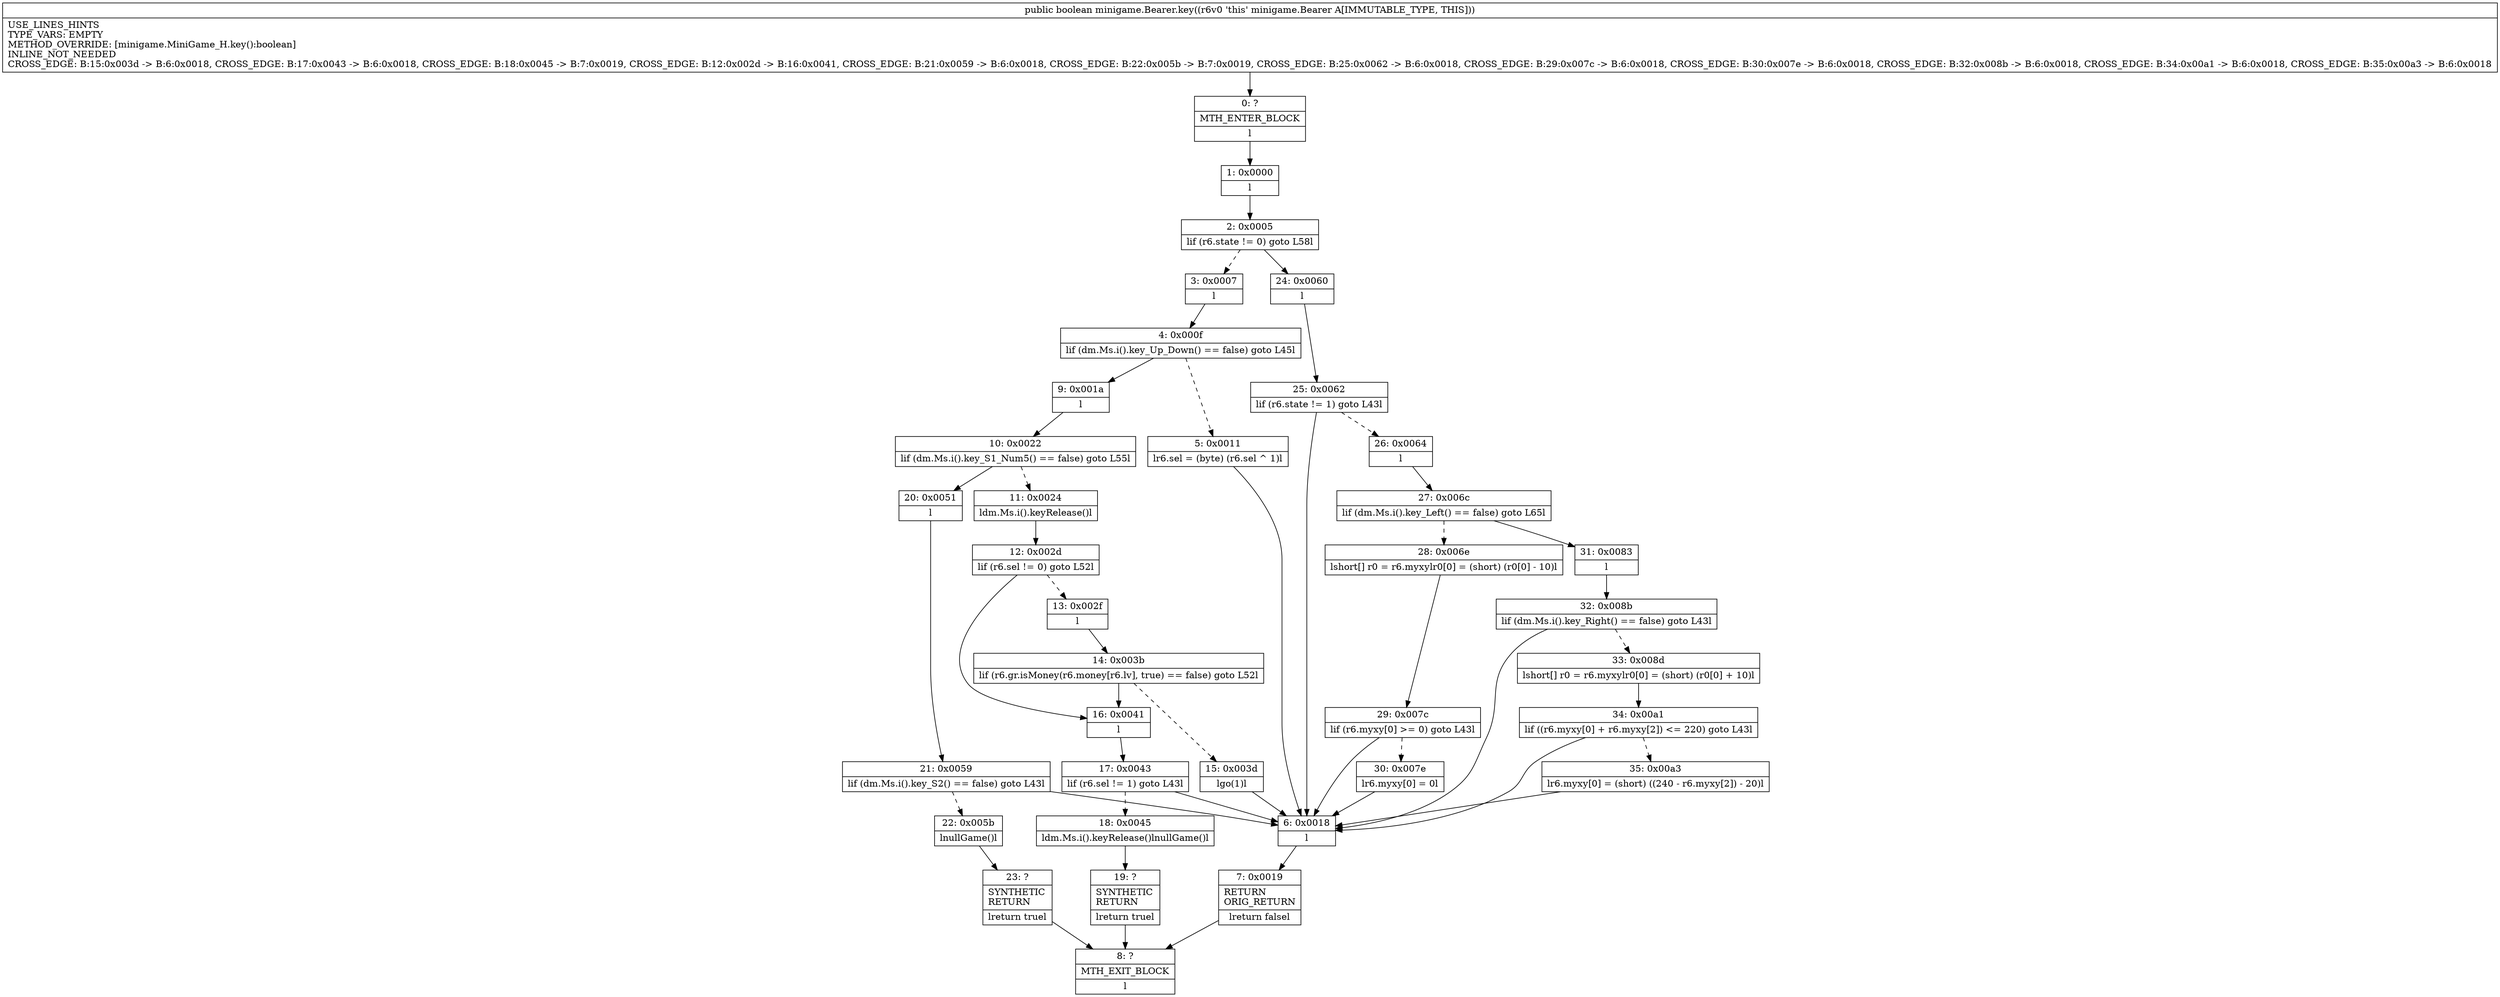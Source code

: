 digraph "CFG forminigame.Bearer.key()Z" {
Node_0 [shape=record,label="{0\:\ ?|MTH_ENTER_BLOCK\l|l}"];
Node_1 [shape=record,label="{1\:\ 0x0000|l}"];
Node_2 [shape=record,label="{2\:\ 0x0005|lif (r6.state != 0) goto L58l}"];
Node_3 [shape=record,label="{3\:\ 0x0007|l}"];
Node_4 [shape=record,label="{4\:\ 0x000f|lif (dm.Ms.i().key_Up_Down() == false) goto L45l}"];
Node_5 [shape=record,label="{5\:\ 0x0011|lr6.sel = (byte) (r6.sel ^ 1)l}"];
Node_6 [shape=record,label="{6\:\ 0x0018|l}"];
Node_7 [shape=record,label="{7\:\ 0x0019|RETURN\lORIG_RETURN\l|lreturn falsel}"];
Node_8 [shape=record,label="{8\:\ ?|MTH_EXIT_BLOCK\l|l}"];
Node_9 [shape=record,label="{9\:\ 0x001a|l}"];
Node_10 [shape=record,label="{10\:\ 0x0022|lif (dm.Ms.i().key_S1_Num5() == false) goto L55l}"];
Node_11 [shape=record,label="{11\:\ 0x0024|ldm.Ms.i().keyRelease()l}"];
Node_12 [shape=record,label="{12\:\ 0x002d|lif (r6.sel != 0) goto L52l}"];
Node_13 [shape=record,label="{13\:\ 0x002f|l}"];
Node_14 [shape=record,label="{14\:\ 0x003b|lif (r6.gr.isMoney(r6.money[r6.lv], true) == false) goto L52l}"];
Node_15 [shape=record,label="{15\:\ 0x003d|lgo(1)l}"];
Node_16 [shape=record,label="{16\:\ 0x0041|l}"];
Node_17 [shape=record,label="{17\:\ 0x0043|lif (r6.sel != 1) goto L43l}"];
Node_18 [shape=record,label="{18\:\ 0x0045|ldm.Ms.i().keyRelease()lnullGame()l}"];
Node_19 [shape=record,label="{19\:\ ?|SYNTHETIC\lRETURN\l|lreturn truel}"];
Node_20 [shape=record,label="{20\:\ 0x0051|l}"];
Node_21 [shape=record,label="{21\:\ 0x0059|lif (dm.Ms.i().key_S2() == false) goto L43l}"];
Node_22 [shape=record,label="{22\:\ 0x005b|lnullGame()l}"];
Node_23 [shape=record,label="{23\:\ ?|SYNTHETIC\lRETURN\l|lreturn truel}"];
Node_24 [shape=record,label="{24\:\ 0x0060|l}"];
Node_25 [shape=record,label="{25\:\ 0x0062|lif (r6.state != 1) goto L43l}"];
Node_26 [shape=record,label="{26\:\ 0x0064|l}"];
Node_27 [shape=record,label="{27\:\ 0x006c|lif (dm.Ms.i().key_Left() == false) goto L65l}"];
Node_28 [shape=record,label="{28\:\ 0x006e|lshort[] r0 = r6.myxylr0[0] = (short) (r0[0] \- 10)l}"];
Node_29 [shape=record,label="{29\:\ 0x007c|lif (r6.myxy[0] \>= 0) goto L43l}"];
Node_30 [shape=record,label="{30\:\ 0x007e|lr6.myxy[0] = 0l}"];
Node_31 [shape=record,label="{31\:\ 0x0083|l}"];
Node_32 [shape=record,label="{32\:\ 0x008b|lif (dm.Ms.i().key_Right() == false) goto L43l}"];
Node_33 [shape=record,label="{33\:\ 0x008d|lshort[] r0 = r6.myxylr0[0] = (short) (r0[0] + 10)l}"];
Node_34 [shape=record,label="{34\:\ 0x00a1|lif ((r6.myxy[0] + r6.myxy[2]) \<= 220) goto L43l}"];
Node_35 [shape=record,label="{35\:\ 0x00a3|lr6.myxy[0] = (short) ((240 \- r6.myxy[2]) \- 20)l}"];
MethodNode[shape=record,label="{public boolean minigame.Bearer.key((r6v0 'this' minigame.Bearer A[IMMUTABLE_TYPE, THIS]))  | USE_LINES_HINTS\lTYPE_VARS: EMPTY\lMETHOD_OVERRIDE: [minigame.MiniGame_H.key():boolean]\lINLINE_NOT_NEEDED\lCROSS_EDGE: B:15:0x003d \-\> B:6:0x0018, CROSS_EDGE: B:17:0x0043 \-\> B:6:0x0018, CROSS_EDGE: B:18:0x0045 \-\> B:7:0x0019, CROSS_EDGE: B:12:0x002d \-\> B:16:0x0041, CROSS_EDGE: B:21:0x0059 \-\> B:6:0x0018, CROSS_EDGE: B:22:0x005b \-\> B:7:0x0019, CROSS_EDGE: B:25:0x0062 \-\> B:6:0x0018, CROSS_EDGE: B:29:0x007c \-\> B:6:0x0018, CROSS_EDGE: B:30:0x007e \-\> B:6:0x0018, CROSS_EDGE: B:32:0x008b \-\> B:6:0x0018, CROSS_EDGE: B:34:0x00a1 \-\> B:6:0x0018, CROSS_EDGE: B:35:0x00a3 \-\> B:6:0x0018\l}"];
MethodNode -> Node_0;
Node_0 -> Node_1;
Node_1 -> Node_2;
Node_2 -> Node_3[style=dashed];
Node_2 -> Node_24;
Node_3 -> Node_4;
Node_4 -> Node_5[style=dashed];
Node_4 -> Node_9;
Node_5 -> Node_6;
Node_6 -> Node_7;
Node_7 -> Node_8;
Node_9 -> Node_10;
Node_10 -> Node_11[style=dashed];
Node_10 -> Node_20;
Node_11 -> Node_12;
Node_12 -> Node_13[style=dashed];
Node_12 -> Node_16;
Node_13 -> Node_14;
Node_14 -> Node_15[style=dashed];
Node_14 -> Node_16;
Node_15 -> Node_6;
Node_16 -> Node_17;
Node_17 -> Node_6;
Node_17 -> Node_18[style=dashed];
Node_18 -> Node_19;
Node_19 -> Node_8;
Node_20 -> Node_21;
Node_21 -> Node_6;
Node_21 -> Node_22[style=dashed];
Node_22 -> Node_23;
Node_23 -> Node_8;
Node_24 -> Node_25;
Node_25 -> Node_6;
Node_25 -> Node_26[style=dashed];
Node_26 -> Node_27;
Node_27 -> Node_28[style=dashed];
Node_27 -> Node_31;
Node_28 -> Node_29;
Node_29 -> Node_6;
Node_29 -> Node_30[style=dashed];
Node_30 -> Node_6;
Node_31 -> Node_32;
Node_32 -> Node_6;
Node_32 -> Node_33[style=dashed];
Node_33 -> Node_34;
Node_34 -> Node_6;
Node_34 -> Node_35[style=dashed];
Node_35 -> Node_6;
}

